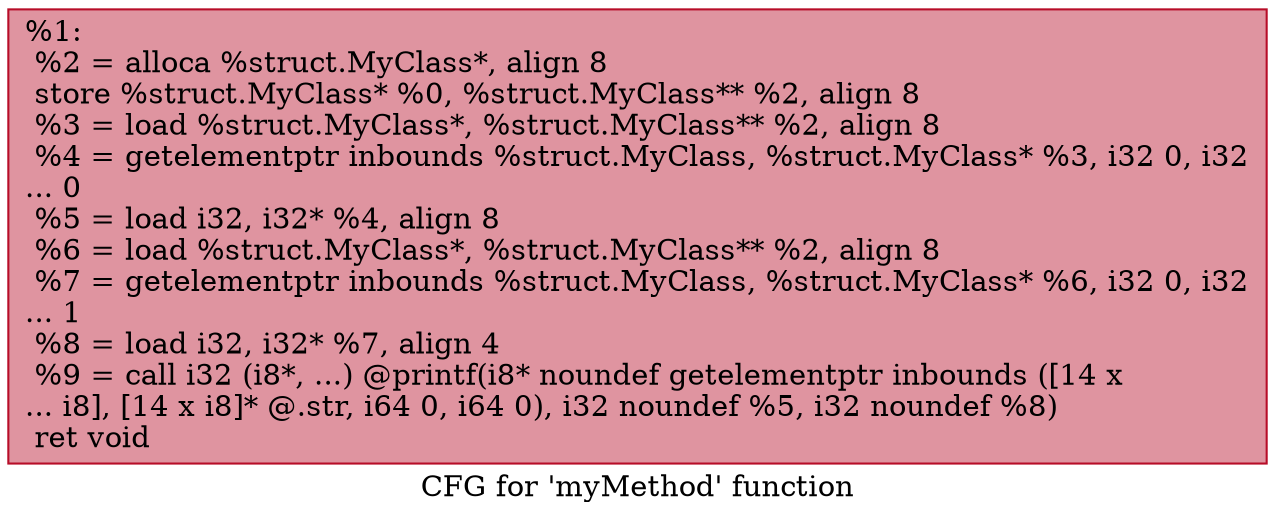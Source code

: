 digraph "CFG for 'myMethod' function" {
	label="CFG for 'myMethod' function";

	Node0x562124fc9dd0 [shape=record,color="#b70d28ff", style=filled, fillcolor="#b70d2870",label="{%1:\l  %2 = alloca %struct.MyClass*, align 8\l  store %struct.MyClass* %0, %struct.MyClass** %2, align 8\l  %3 = load %struct.MyClass*, %struct.MyClass** %2, align 8\l  %4 = getelementptr inbounds %struct.MyClass, %struct.MyClass* %3, i32 0, i32\l... 0\l  %5 = load i32, i32* %4, align 8\l  %6 = load %struct.MyClass*, %struct.MyClass** %2, align 8\l  %7 = getelementptr inbounds %struct.MyClass, %struct.MyClass* %6, i32 0, i32\l... 1\l  %8 = load i32, i32* %7, align 4\l  %9 = call i32 (i8*, ...) @printf(i8* noundef getelementptr inbounds ([14 x\l... i8], [14 x i8]* @.str, i64 0, i64 0), i32 noundef %5, i32 noundef %8)\l  ret void\l}"];
}
